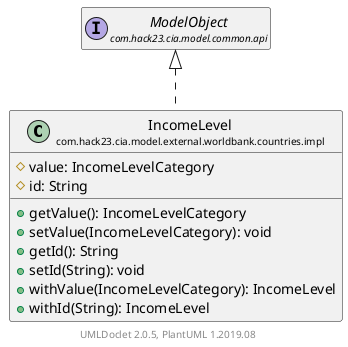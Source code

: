 @startuml
    set namespaceSeparator none
    hide empty fields
    hide empty methods

    class "<size:14>IncomeLevel\n<size:10>com.hack23.cia.model.external.worldbank.countries.impl" as com.hack23.cia.model.external.worldbank.countries.impl.IncomeLevel [[IncomeLevel.html]] {
        #value: IncomeLevelCategory
        #id: String
        +getValue(): IncomeLevelCategory
        +setValue(IncomeLevelCategory): void
        +getId(): String
        +setId(String): void
        +withValue(IncomeLevelCategory): IncomeLevel
        +withId(String): IncomeLevel
    }

    interface "<size:14>ModelObject\n<size:10>com.hack23.cia.model.common.api" as com.hack23.cia.model.common.api.ModelObject

    com.hack23.cia.model.common.api.ModelObject <|.. com.hack23.cia.model.external.worldbank.countries.impl.IncomeLevel

    center footer UMLDoclet 2.0.5, PlantUML 1.2019.08
@enduml
